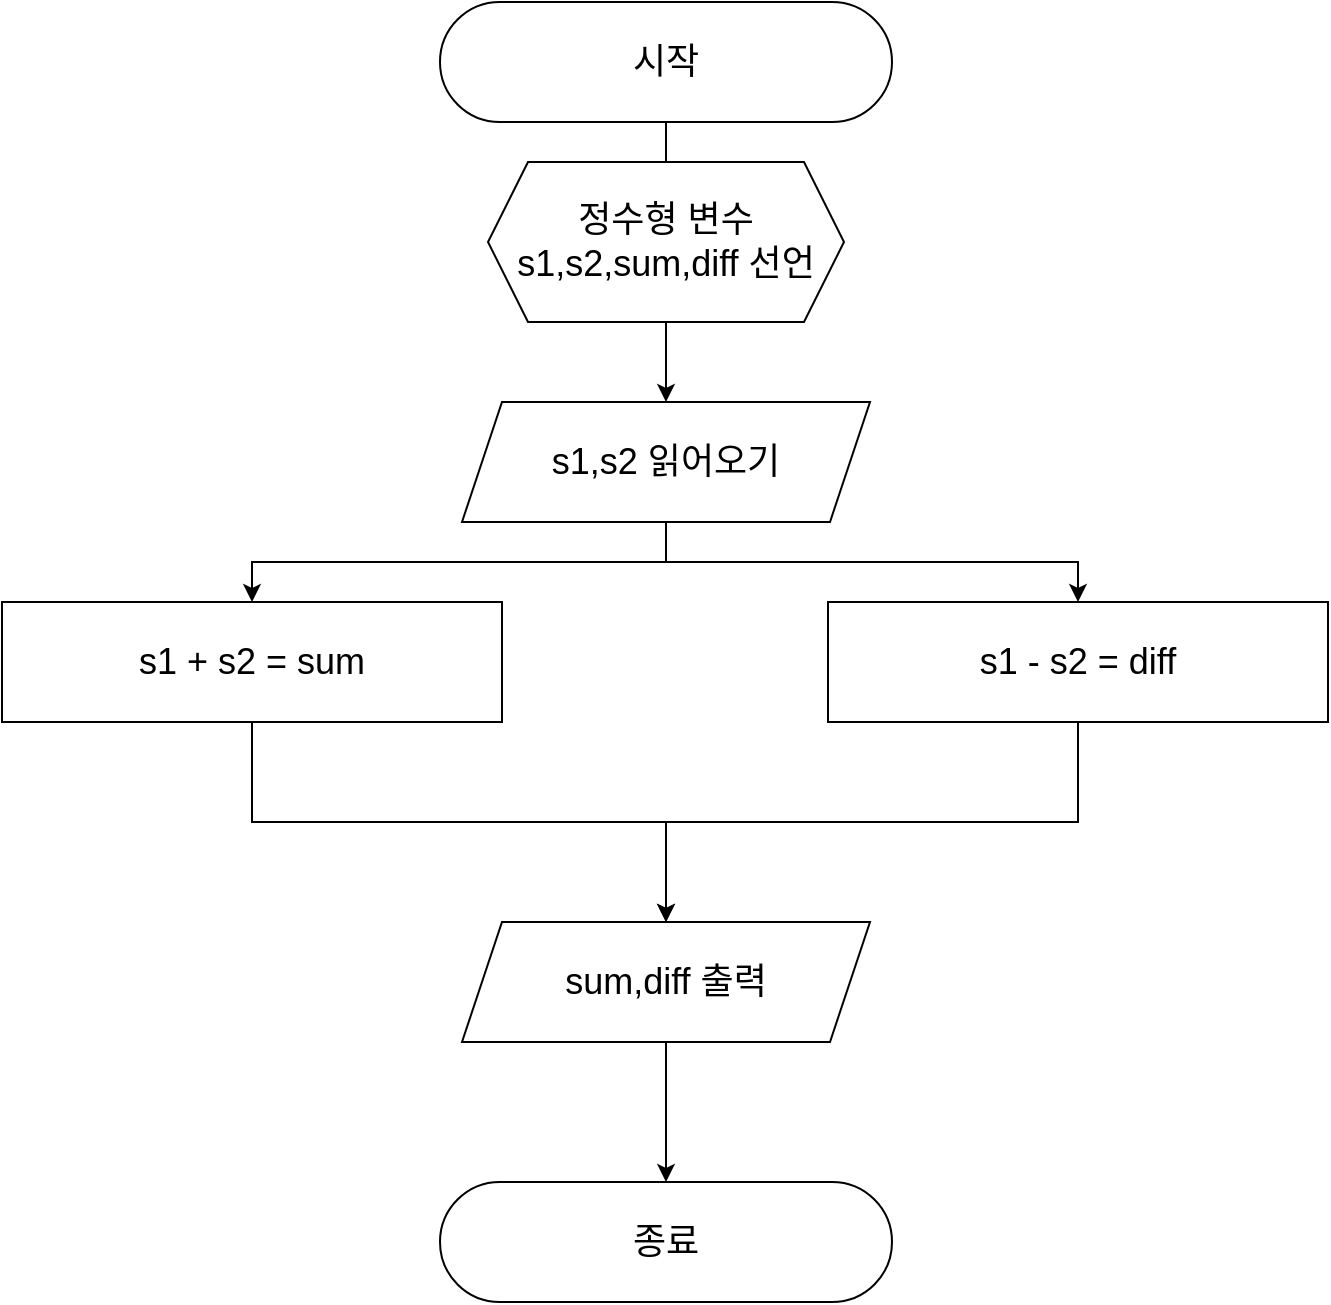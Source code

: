 <mxfile version="21.1.1" type="github">
  <diagram name="페이지-1" id="hzrn5uOx0n2oVIgXj8EM">
    <mxGraphModel dx="1434" dy="796" grid="1" gridSize="10" guides="1" tooltips="1" connect="1" arrows="1" fold="1" page="1" pageScale="1" pageWidth="827" pageHeight="1169" math="0" shadow="0">
      <root>
        <mxCell id="0" />
        <mxCell id="1" parent="0" />
        <mxCell id="fN4467yJDaZ8yF619MuU-6" style="edgeStyle=orthogonalEdgeStyle;rounded=0;orthogonalLoop=1;jettySize=auto;html=1;fontSize=18;" edge="1" parent="1" source="fN4467yJDaZ8yF619MuU-5">
          <mxGeometry relative="1" as="geometry">
            <mxPoint x="414" y="170" as="targetPoint" />
          </mxGeometry>
        </mxCell>
        <mxCell id="fN4467yJDaZ8yF619MuU-5" value="시작" style="rounded=1;whiteSpace=wrap;html=1;arcSize=50;fontSize=18;" vertex="1" parent="1">
          <mxGeometry x="301" y="50" width="226" height="60" as="geometry" />
        </mxCell>
        <mxCell id="fN4467yJDaZ8yF619MuU-18" style="edgeStyle=orthogonalEdgeStyle;rounded=0;orthogonalLoop=1;jettySize=auto;html=1;entryX=0.5;entryY=0;entryDx=0;entryDy=0;" edge="1" parent="1" source="fN4467yJDaZ8yF619MuU-7" target="fN4467yJDaZ8yF619MuU-17">
          <mxGeometry relative="1" as="geometry" />
        </mxCell>
        <mxCell id="fN4467yJDaZ8yF619MuU-7" value="정수형 변수 s1,s2,sum,diff 선언" style="shape=hexagon;perimeter=hexagonPerimeter2;whiteSpace=wrap;html=1;fixedSize=1;fontSize=18;" vertex="1" parent="1">
          <mxGeometry x="325" y="130" width="178" height="80" as="geometry" />
        </mxCell>
        <mxCell id="fN4467yJDaZ8yF619MuU-13" style="edgeStyle=orthogonalEdgeStyle;rounded=0;orthogonalLoop=1;jettySize=auto;html=1;entryX=0.5;entryY=0;entryDx=0;entryDy=0;" edge="1" parent="1" source="fN4467yJDaZ8yF619MuU-8" target="fN4467yJDaZ8yF619MuU-12">
          <mxGeometry relative="1" as="geometry" />
        </mxCell>
        <mxCell id="fN4467yJDaZ8yF619MuU-8" value="s1 + s2 = sum" style="rounded=0;whiteSpace=wrap;html=1;fontSize=18;" vertex="1" parent="1">
          <mxGeometry x="82" y="350" width="250" height="60" as="geometry" />
        </mxCell>
        <mxCell id="fN4467yJDaZ8yF619MuU-14" style="edgeStyle=orthogonalEdgeStyle;rounded=0;orthogonalLoop=1;jettySize=auto;html=1;entryX=0.5;entryY=0;entryDx=0;entryDy=0;" edge="1" parent="1" source="fN4467yJDaZ8yF619MuU-10" target="fN4467yJDaZ8yF619MuU-12">
          <mxGeometry relative="1" as="geometry" />
        </mxCell>
        <mxCell id="fN4467yJDaZ8yF619MuU-10" value="s1 - s2 = diff" style="rounded=0;whiteSpace=wrap;html=1;fontSize=18;" vertex="1" parent="1">
          <mxGeometry x="495" y="350" width="250" height="60" as="geometry" />
        </mxCell>
        <mxCell id="fN4467yJDaZ8yF619MuU-16" style="edgeStyle=orthogonalEdgeStyle;rounded=0;orthogonalLoop=1;jettySize=auto;html=1;entryX=0.5;entryY=0;entryDx=0;entryDy=0;" edge="1" parent="1" source="fN4467yJDaZ8yF619MuU-12" target="fN4467yJDaZ8yF619MuU-15">
          <mxGeometry relative="1" as="geometry" />
        </mxCell>
        <mxCell id="fN4467yJDaZ8yF619MuU-12" value="sum,diff 출력" style="shape=parallelogram;perimeter=parallelogramPerimeter;whiteSpace=wrap;html=1;fixedSize=1;fontSize=18;" vertex="1" parent="1">
          <mxGeometry x="312" y="510" width="204" height="60" as="geometry" />
        </mxCell>
        <mxCell id="fN4467yJDaZ8yF619MuU-15" value="종료" style="rounded=1;whiteSpace=wrap;html=1;arcSize=50;fontSize=18;" vertex="1" parent="1">
          <mxGeometry x="301" y="640" width="226" height="60" as="geometry" />
        </mxCell>
        <mxCell id="fN4467yJDaZ8yF619MuU-19" style="edgeStyle=orthogonalEdgeStyle;rounded=0;orthogonalLoop=1;jettySize=auto;html=1;entryX=0.5;entryY=0;entryDx=0;entryDy=0;" edge="1" parent="1" source="fN4467yJDaZ8yF619MuU-17" target="fN4467yJDaZ8yF619MuU-8">
          <mxGeometry relative="1" as="geometry" />
        </mxCell>
        <mxCell id="fN4467yJDaZ8yF619MuU-20" style="edgeStyle=orthogonalEdgeStyle;rounded=0;orthogonalLoop=1;jettySize=auto;html=1;" edge="1" parent="1" source="fN4467yJDaZ8yF619MuU-17" target="fN4467yJDaZ8yF619MuU-10">
          <mxGeometry relative="1" as="geometry" />
        </mxCell>
        <mxCell id="fN4467yJDaZ8yF619MuU-17" value="s1,s2 읽어오기" style="shape=parallelogram;perimeter=parallelogramPerimeter;whiteSpace=wrap;html=1;fixedSize=1;fontSize=18;" vertex="1" parent="1">
          <mxGeometry x="312" y="250" width="204" height="60" as="geometry" />
        </mxCell>
      </root>
    </mxGraphModel>
  </diagram>
</mxfile>
